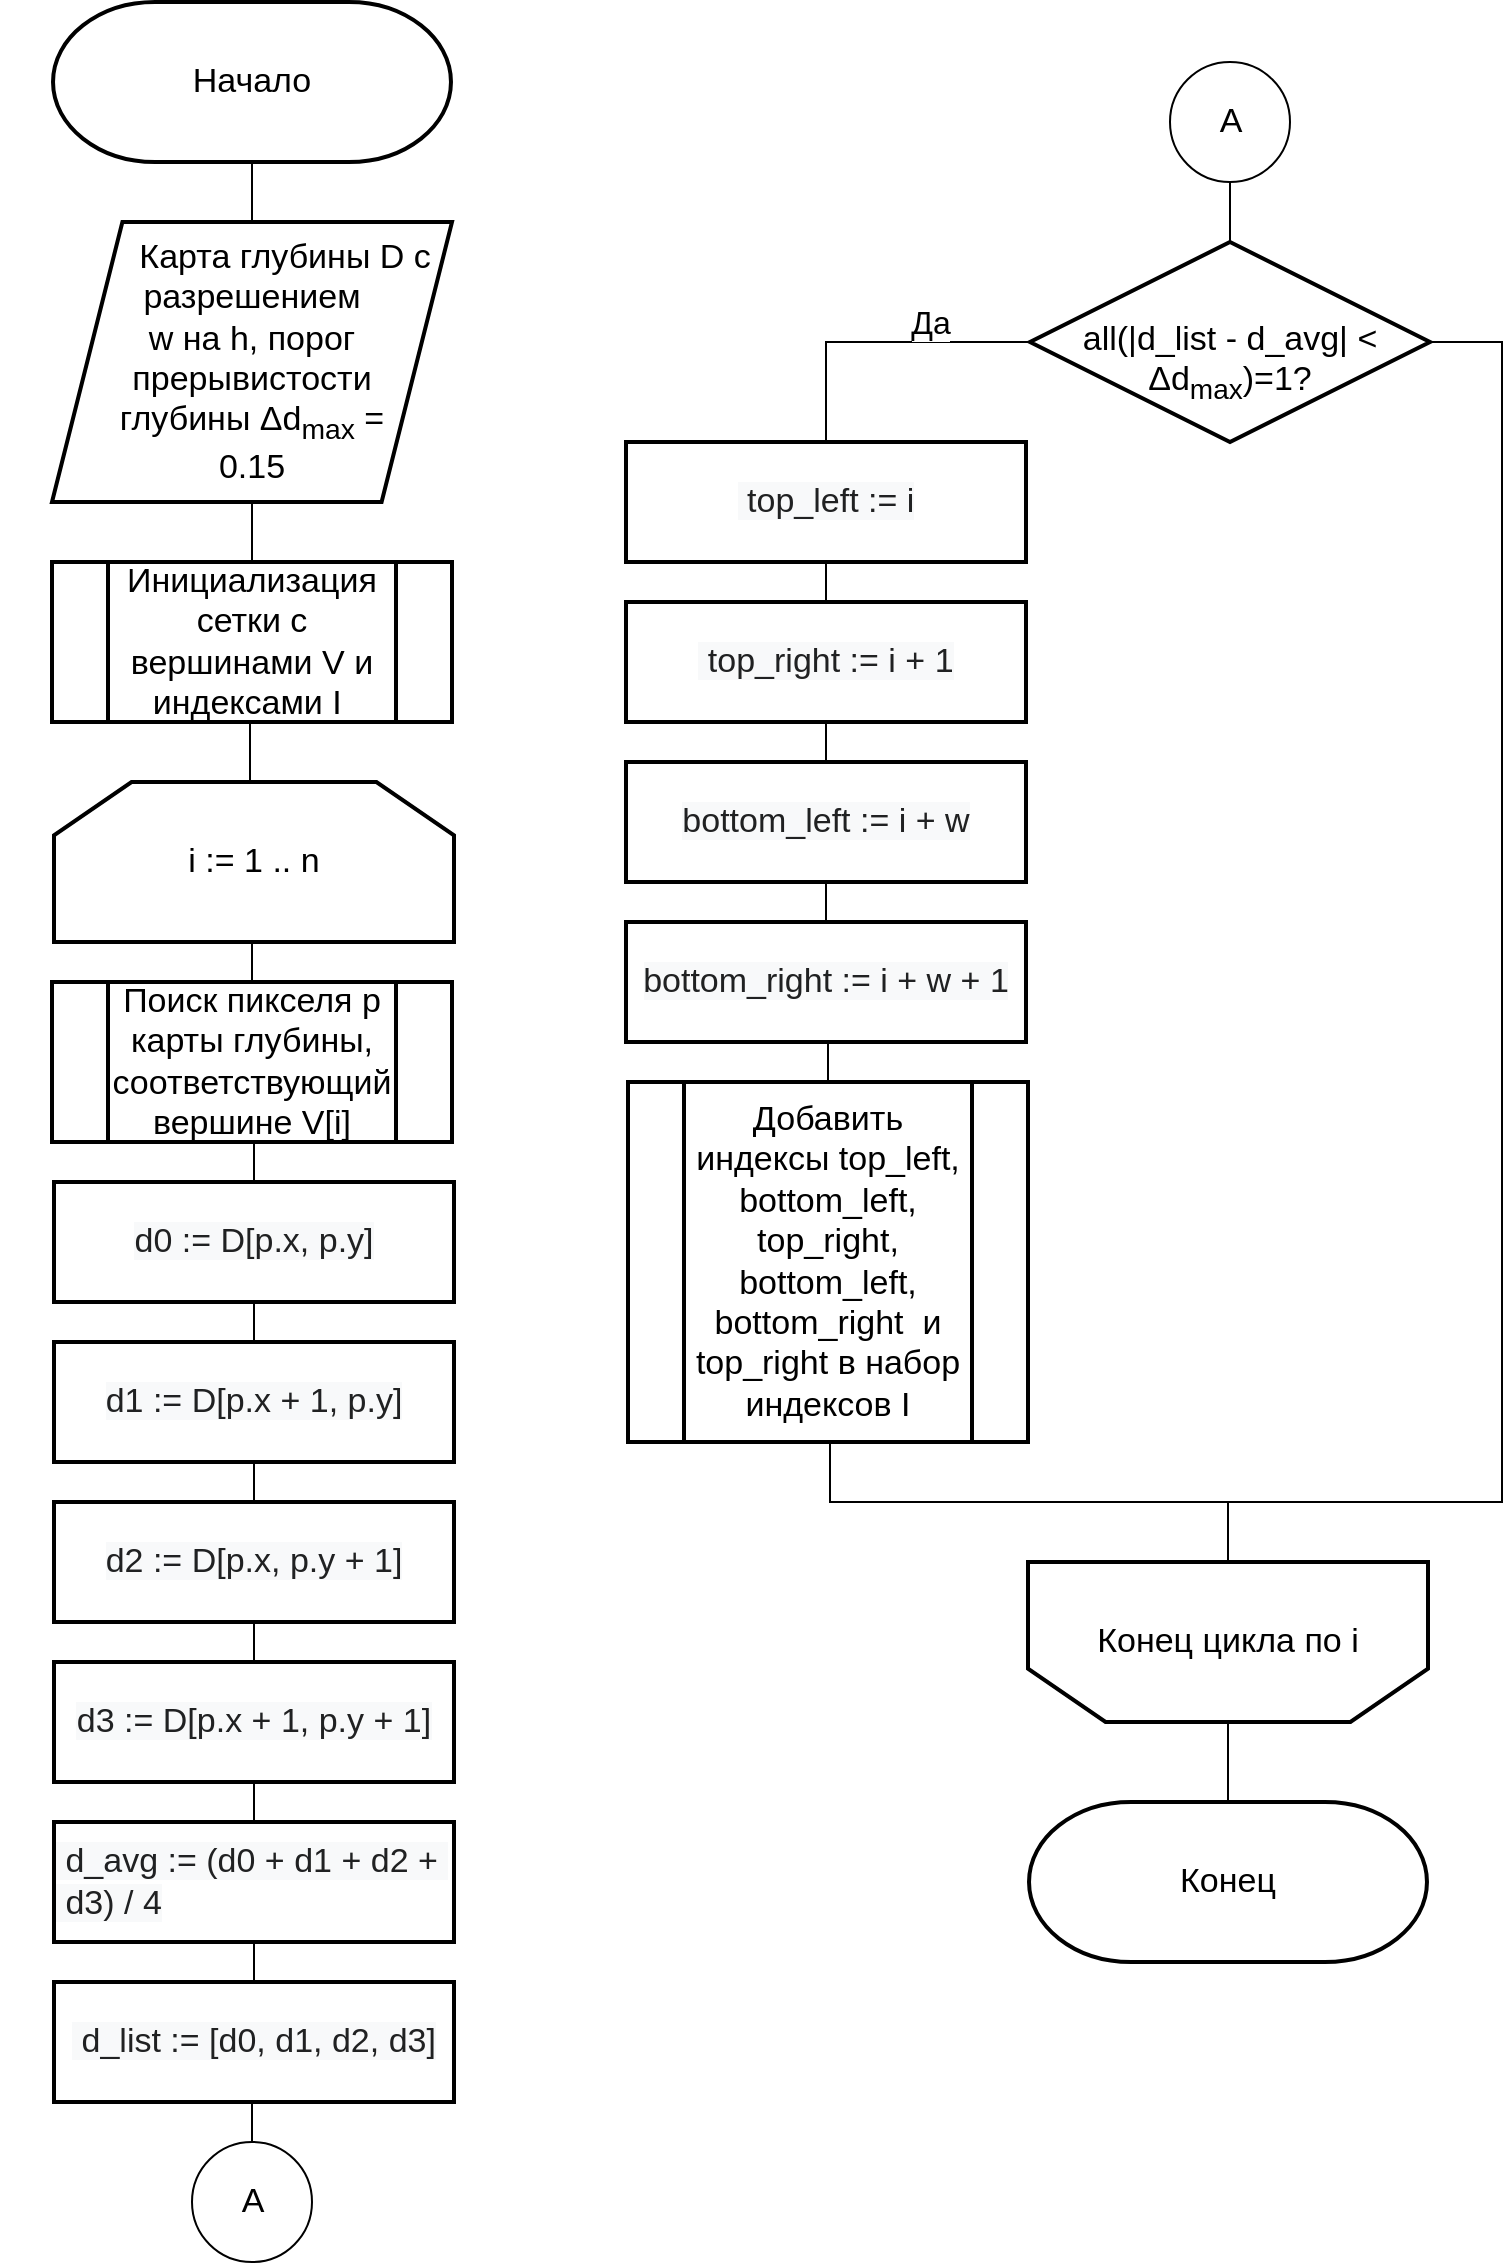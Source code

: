 <mxfile version="21.2.8" type="device">
  <diagram name="Страница 1" id="vSN0zOsbVQ_ziBr6iRNW">
    <mxGraphModel dx="2053" dy="1188" grid="1" gridSize="10" guides="1" tooltips="1" connect="1" arrows="1" fold="1" page="1" pageScale="1" pageWidth="827" pageHeight="1169" math="0" shadow="0">
      <root>
        <mxCell id="0" />
        <mxCell id="1" parent="0" />
        <mxCell id="NfnfCwqI7M4uG_9BYdU6-4" style="edgeStyle=orthogonalEdgeStyle;rounded=0;orthogonalLoop=1;jettySize=auto;html=1;exitX=0.5;exitY=1;exitDx=0;exitDy=0;exitPerimeter=0;entryX=0.5;entryY=0;entryDx=0;entryDy=0;endArrow=none;endFill=0;" parent="1" source="NfnfCwqI7M4uG_9BYdU6-1" target="NfnfCwqI7M4uG_9BYdU6-3" edge="1">
          <mxGeometry relative="1" as="geometry" />
        </mxCell>
        <mxCell id="NfnfCwqI7M4uG_9BYdU6-1" value="Начало" style="strokeWidth=2;html=1;shape=stencil(xVVNb4MwDP01HJmAaFV7nFh37GWTdnapC1FDgpysH/9+gYBaSukgl0kc8DO85+fYSsBSXUCFQRJJKDFg70GSfCGVXIJRZAObKRy8iFx4cuFq6ULQFWbGYUcgDluBLqMNqQOe+M60DFwWSNzUWbYOojf7Tf2wNFNSWhKupO5lbvKWDLi0/0ZnRxa9vDqZSxu7qLIKJRqkHno1t3FAkHx4K8XTlD49lPqOOt2/lL7nK8V+Smuf7sX3YvHEDm48jD2QW64mHpiXXMc+351XMwdyk92NyLHUImMLyNItZIec1I/cPSyygnq5B4kuXaojXqtnd/P9zH/HILi8YVgs5zMAZfaFWobuH7r0azqHcOY6JGWgbkOPXwDlGFqecC8g76X0CbG6gduzf1zuwsPxXc+mUfyjZZ8zzoTS+GQTLD6YswYdGU6W7hXhk6ndcyHc7TS2EAOCBnV3ZQP8Ag==);whiteSpace=wrap;fontSize=17;" parent="1" vertex="1">
          <mxGeometry x="288" y="10" width="250" height="80" as="geometry" />
        </mxCell>
        <mxCell id="ST-hCxSPFe-SYE2UlP30-2" style="edgeStyle=orthogonalEdgeStyle;rounded=0;orthogonalLoop=1;jettySize=auto;html=1;exitX=0.5;exitY=1;exitDx=0;exitDy=0;entryX=0.5;entryY=0;entryDx=0;entryDy=0;endArrow=none;endFill=0;" parent="1" source="NfnfCwqI7M4uG_9BYdU6-3" target="ST-hCxSPFe-SYE2UlP30-1" edge="1">
          <mxGeometry relative="1" as="geometry" />
        </mxCell>
        <mxCell id="NfnfCwqI7M4uG_9BYdU6-3" value="&amp;nbsp; &amp;nbsp; &amp;nbsp; &amp;nbsp;Карта глубины D с разрешением &lt;br&gt;w на&amp;nbsp;h, порог &lt;br&gt;прерывистости &lt;br&gt;глубины Δd&lt;sub&gt;max&lt;/sub&gt; = &lt;br&gt;0.15" style="shape=parallelogram;html=1;strokeWidth=2;perimeter=parallelogramPerimeter;whiteSpace=wrap;rounded=0;arcSize=12;size=0.176;fontSize=17;" parent="1" vertex="1">
          <mxGeometry x="313" y="120" width="200" height="140" as="geometry" />
        </mxCell>
        <mxCell id="A0MCLNn6qekpqNKE2fol-7" style="edgeStyle=orthogonalEdgeStyle;rounded=0;orthogonalLoop=1;jettySize=auto;html=1;exitX=0.5;exitY=1;exitDx=0;exitDy=0;entryX=0.5;entryY=0;entryDx=0;entryDy=0;endArrow=none;endFill=0;" parent="1" source="ST-hCxSPFe-SYE2UlP30-1" edge="1">
          <mxGeometry relative="1" as="geometry">
            <mxPoint x="412" y="370" as="sourcePoint" />
            <mxPoint x="412" y="400" as="targetPoint" />
          </mxGeometry>
        </mxCell>
        <mxCell id="ST-hCxSPFe-SYE2UlP30-4" style="edgeStyle=orthogonalEdgeStyle;rounded=0;orthogonalLoop=1;jettySize=auto;html=1;exitX=0.5;exitY=1;exitDx=0;exitDy=0;entryX=0.5;entryY=0;entryDx=0;entryDy=0;endArrow=none;endFill=0;exitPerimeter=0;" parent="1" source="kpQELVkiYAKZ-qcpzUiQ-1" target="ST-hCxSPFe-SYE2UlP30-3" edge="1">
          <mxGeometry relative="1" as="geometry">
            <mxPoint x="412" y="460" as="sourcePoint" />
          </mxGeometry>
        </mxCell>
        <mxCell id="ST-hCxSPFe-SYE2UlP30-10" style="edgeStyle=orthogonalEdgeStyle;rounded=0;orthogonalLoop=1;jettySize=auto;html=1;exitX=0.5;exitY=1;exitDx=0;exitDy=0;endArrow=none;endFill=0;" parent="1" source="A0MCLNn6qekpqNKE2fol-8" target="ST-hCxSPFe-SYE2UlP30-7" edge="1">
          <mxGeometry relative="1" as="geometry" />
        </mxCell>
        <mxCell id="A0MCLNn6qekpqNKE2fol-8" value="&lt;div style=&quot;text-align: left;&quot;&gt;&lt;font face=&quot;sans-serif&quot; color=&quot;#202122&quot;&gt;&lt;span style=&quot;background-color: rgb(248, 249, 250);&quot;&gt;d0 := D[p.x, p.y]&lt;/span&gt;&lt;/font&gt;&lt;/div&gt;" style="rounded=0;whiteSpace=wrap;html=1;absoluteArcSize=1;arcSize=14;strokeWidth=2;fontSize=17;fontStyle=0" parent="1" vertex="1">
          <mxGeometry x="314" y="600" width="200" height="60" as="geometry" />
        </mxCell>
        <mxCell id="A0MCLNn6qekpqNKE2fol-22" value="Конец" style="strokeWidth=2;html=1;shape=stencil(xVVNb4MwDP01HJmAaFV7nFh37GWTdnapC1FDgpysH/9+gYBaSukgl0kc8DO85+fYSsBSXUCFQRJJKDFg70GSfCGVXIJRZAObKRy8iFx4cuFq6ULQFWbGYUcgDluBLqMNqQOe+M60DFwWSNzUWbYOojf7Tf2wNFNSWhKupO5lbvKWDLi0/0ZnRxa9vDqZSxu7qLIKJRqkHno1t3FAkHx4K8XTlD49lPqOOt2/lL7nK8V+Smuf7sX3YvHEDm48jD2QW64mHpiXXMc+351XMwdyk92NyLHUImMLyNItZIec1I/cPSyygnq5B4kuXaojXqtnd/P9zH/HILi8YVgs5zMAZfaFWobuH7r0azqHcOY6JGWgbkOPXwDlGFqecC8g76X0CbG6gduzf1zuwsPxXc+mUfyjZZ8zzoTS+GQTLD6YswYdGU6W7hXhk6ndcyHc7TS2EAOCBnV3ZQP8Ag==);whiteSpace=wrap;fontSize=17;" parent="1" vertex="1">
          <mxGeometry x="776" y="910" width="250" height="80" as="geometry" />
        </mxCell>
        <mxCell id="ST-hCxSPFe-SYE2UlP30-1" value="Инициализация сетки с вершинами V и индексами I&amp;nbsp;" style="verticalLabelPosition=middle;verticalAlign=middle;html=1;shape=process;whiteSpace=wrap;rounded=0;size=0.14;arcSize=6;strokeWidth=2;labelPosition=center;align=center;fontSize=17;" parent="1" vertex="1">
          <mxGeometry x="313" y="290" width="200" height="80" as="geometry" />
        </mxCell>
        <mxCell id="ST-hCxSPFe-SYE2UlP30-6" style="edgeStyle=orthogonalEdgeStyle;rounded=0;orthogonalLoop=1;jettySize=auto;html=1;exitX=0.5;exitY=1;exitDx=0;exitDy=0;entryX=0.5;entryY=0;entryDx=0;entryDy=0;endArrow=none;endFill=0;" parent="1" source="ST-hCxSPFe-SYE2UlP30-3" target="A0MCLNn6qekpqNKE2fol-8" edge="1">
          <mxGeometry relative="1" as="geometry" />
        </mxCell>
        <mxCell id="ST-hCxSPFe-SYE2UlP30-3" value="Поиск пикселя p карты глубины, соответствующий вершине V[i]" style="verticalLabelPosition=middle;verticalAlign=middle;html=1;shape=process;whiteSpace=wrap;rounded=0;size=0.14;arcSize=6;strokeWidth=2;labelPosition=center;align=center;fontSize=17;" parent="1" vertex="1">
          <mxGeometry x="313" y="500" width="200" height="80" as="geometry" />
        </mxCell>
        <mxCell id="ST-hCxSPFe-SYE2UlP30-11" style="edgeStyle=orthogonalEdgeStyle;rounded=0;orthogonalLoop=1;jettySize=auto;html=1;exitX=0.5;exitY=1;exitDx=0;exitDy=0;entryX=0.5;entryY=0;entryDx=0;entryDy=0;endArrow=none;endFill=0;" parent="1" source="ST-hCxSPFe-SYE2UlP30-7" target="ST-hCxSPFe-SYE2UlP30-8" edge="1">
          <mxGeometry relative="1" as="geometry" />
        </mxCell>
        <mxCell id="ST-hCxSPFe-SYE2UlP30-7" value="&lt;div style=&quot;text-align: left;&quot;&gt;&lt;font face=&quot;sans-serif&quot; color=&quot;#202122&quot;&gt;&lt;span style=&quot;background-color: rgb(248, 249, 250);&quot;&gt;d1 := D[p.x + 1, p.y]&lt;/span&gt;&lt;/font&gt;&lt;/div&gt;" style="rounded=0;whiteSpace=wrap;html=1;absoluteArcSize=1;arcSize=14;strokeWidth=2;fontSize=17;fontStyle=0" parent="1" vertex="1">
          <mxGeometry x="314" y="680" width="200" height="60" as="geometry" />
        </mxCell>
        <mxCell id="ST-hCxSPFe-SYE2UlP30-12" style="edgeStyle=orthogonalEdgeStyle;rounded=0;orthogonalLoop=1;jettySize=auto;html=1;exitX=0.5;exitY=1;exitDx=0;exitDy=0;entryX=0.5;entryY=0;entryDx=0;entryDy=0;endArrow=none;endFill=0;" parent="1" source="ST-hCxSPFe-SYE2UlP30-8" target="ST-hCxSPFe-SYE2UlP30-9" edge="1">
          <mxGeometry relative="1" as="geometry" />
        </mxCell>
        <mxCell id="ST-hCxSPFe-SYE2UlP30-8" value="&lt;div style=&quot;text-align: left;&quot;&gt;&lt;font face=&quot;sans-serif&quot; color=&quot;#202122&quot;&gt;&lt;span style=&quot;background-color: rgb(248, 249, 250);&quot;&gt;d2 := D[p.x, p.y + 1]&lt;/span&gt;&lt;/font&gt;&lt;/div&gt;" style="rounded=0;whiteSpace=wrap;html=1;absoluteArcSize=1;arcSize=14;strokeWidth=2;fontSize=17;fontStyle=0" parent="1" vertex="1">
          <mxGeometry x="314" y="760" width="200" height="60" as="geometry" />
        </mxCell>
        <mxCell id="ST-hCxSPFe-SYE2UlP30-14" style="edgeStyle=orthogonalEdgeStyle;rounded=0;orthogonalLoop=1;jettySize=auto;html=1;exitX=0.5;exitY=1;exitDx=0;exitDy=0;entryX=0.5;entryY=0;entryDx=0;entryDy=0;endArrow=none;endFill=0;" parent="1" source="ST-hCxSPFe-SYE2UlP30-9" target="ST-hCxSPFe-SYE2UlP30-13" edge="1">
          <mxGeometry relative="1" as="geometry" />
        </mxCell>
        <mxCell id="ST-hCxSPFe-SYE2UlP30-9" value="&lt;div style=&quot;text-align: left;&quot;&gt;&lt;font face=&quot;sans-serif&quot; color=&quot;#202122&quot;&gt;&lt;span style=&quot;background-color: rgb(248, 249, 250);&quot;&gt;d3 := D[p.x + 1, p.y + 1]&lt;/span&gt;&lt;/font&gt;&lt;/div&gt;" style="rounded=0;whiteSpace=wrap;html=1;absoluteArcSize=1;arcSize=14;strokeWidth=2;fontSize=17;fontStyle=0" parent="1" vertex="1">
          <mxGeometry x="314" y="840" width="200" height="60" as="geometry" />
        </mxCell>
        <mxCell id="ST-hCxSPFe-SYE2UlP30-16" style="edgeStyle=orthogonalEdgeStyle;rounded=0;orthogonalLoop=1;jettySize=auto;html=1;exitX=0.5;exitY=1;exitDx=0;exitDy=0;entryX=0.5;entryY=0;entryDx=0;entryDy=0;endArrow=none;endFill=0;" parent="1" source="ST-hCxSPFe-SYE2UlP30-13" target="ST-hCxSPFe-SYE2UlP30-15" edge="1">
          <mxGeometry relative="1" as="geometry" />
        </mxCell>
        <mxCell id="ST-hCxSPFe-SYE2UlP30-13" value="&lt;div style=&quot;text-align: left;&quot;&gt;&lt;font face=&quot;sans-serif&quot; color=&quot;#202122&quot;&gt;&lt;span style=&quot;background-color: rgb(248, 249, 250);&quot;&gt;&amp;nbsp;d_avg := (d0 + d1 + d2 +&amp;nbsp; &amp;nbsp;d3) / 4&lt;/span&gt;&lt;/font&gt;&lt;/div&gt;" style="rounded=0;whiteSpace=wrap;html=1;absoluteArcSize=1;arcSize=14;strokeWidth=2;fontSize=17;fontStyle=0" parent="1" vertex="1">
          <mxGeometry x="314" y="920" width="200" height="60" as="geometry" />
        </mxCell>
        <mxCell id="zsaSZyxdfW3XXPIfqN-O-4" style="edgeStyle=orthogonalEdgeStyle;rounded=0;orthogonalLoop=1;jettySize=auto;html=1;exitX=0.5;exitY=1;exitDx=0;exitDy=0;entryX=0.5;entryY=0;entryDx=0;entryDy=0;entryPerimeter=0;endArrow=none;endFill=0;" edge="1" parent="1" source="ST-hCxSPFe-SYE2UlP30-15" target="zsaSZyxdfW3XXPIfqN-O-1">
          <mxGeometry relative="1" as="geometry" />
        </mxCell>
        <mxCell id="ST-hCxSPFe-SYE2UlP30-15" value="&lt;div style=&quot;text-align: left;&quot;&gt;&lt;font face=&quot;sans-serif&quot; color=&quot;#202122&quot;&gt;&lt;span style=&quot;background-color: rgb(248, 249, 250);&quot;&gt;&amp;nbsp;d_list := [d0, d1, d2, d3]&lt;/span&gt;&lt;/font&gt;&lt;/div&gt;" style="rounded=0;whiteSpace=wrap;html=1;absoluteArcSize=1;arcSize=14;strokeWidth=2;fontSize=17;fontStyle=0" parent="1" vertex="1">
          <mxGeometry x="314" y="1000" width="200" height="60" as="geometry" />
        </mxCell>
        <mxCell id="ST-hCxSPFe-SYE2UlP30-20" value="Да" style="edgeStyle=orthogonalEdgeStyle;rounded=0;orthogonalLoop=1;jettySize=auto;html=1;exitX=0;exitY=0.5;exitDx=0;exitDy=0;exitPerimeter=0;entryX=0.5;entryY=0;entryDx=0;entryDy=0;fontSize=16;endArrow=none;endFill=0;" parent="1" source="ST-hCxSPFe-SYE2UlP30-17" target="kpQELVkiYAKZ-qcpzUiQ-6" edge="1">
          <mxGeometry x="-0.342" y="-10" relative="1" as="geometry">
            <mxPoint as="offset" />
            <mxPoint x="702" y="270" as="targetPoint" />
          </mxGeometry>
        </mxCell>
        <mxCell id="ST-hCxSPFe-SYE2UlP30-22" style="edgeStyle=orthogonalEdgeStyle;rounded=0;orthogonalLoop=1;jettySize=auto;html=1;exitX=1;exitY=0.5;exitDx=0;exitDy=0;exitPerimeter=0;entryX=0.5;entryY=1;entryDx=0;entryDy=0;endArrow=none;endFill=0;entryPerimeter=0;" parent="1" source="ST-hCxSPFe-SYE2UlP30-17" target="kpQELVkiYAKZ-qcpzUiQ-2" edge="1">
          <mxGeometry relative="1" as="geometry">
            <mxPoint x="1102" y="270" as="targetPoint" />
            <Array as="points">
              <mxPoint x="1038" y="180" />
              <mxPoint x="1038" y="760" />
              <mxPoint x="901" y="760" />
            </Array>
          </mxGeometry>
        </mxCell>
        <mxCell id="ST-hCxSPFe-SYE2UlP30-17" value="&lt;br&gt;all(|d_list - d_avg| &amp;lt; Δd&lt;sub style=&quot;border-color: var(--border-color);&quot;&gt;&lt;font style=&quot;font-size: 14px;&quot;&gt;max&lt;/font&gt;&lt;/sub&gt;)=1?" style="strokeWidth=2;html=1;shape=mxgraph.flowchart.decision;whiteSpace=wrap;fontSize=17;" parent="1" vertex="1">
          <mxGeometry x="802" y="130" width="200" height="100" as="geometry" />
        </mxCell>
        <mxCell id="kpQELVkiYAKZ-qcpzUiQ-4" style="edgeStyle=orthogonalEdgeStyle;rounded=0;orthogonalLoop=1;jettySize=auto;html=1;entryX=0.5;entryY=1;entryDx=0;entryDy=0;entryPerimeter=0;endArrow=none;endFill=0;exitX=0.5;exitY=1;exitDx=0;exitDy=0;" parent="1" source="kpQELVkiYAKZ-qcpzUiQ-10" target="kpQELVkiYAKZ-qcpzUiQ-2" edge="1">
          <mxGeometry relative="1" as="geometry">
            <mxPoint x="701" y="730" as="sourcePoint" />
            <Array as="points">
              <mxPoint x="702" y="730" />
              <mxPoint x="702" y="760" />
              <mxPoint x="901" y="760" />
            </Array>
          </mxGeometry>
        </mxCell>
        <mxCell id="kpQELVkiYAKZ-qcpzUiQ-1" value="i := 1 .. n" style="strokeWidth=2;html=1;shape=stencil(rZVNb4MwDIZ/Ta5VIKItx4l1p6qXHnpOqTuiQoICa7d/vxQXjY/BmKnEAb+G94ktW2EiKhKZA/O5lhkw8cp8f2tM7oStylTpQveaYGLJMbxhGK4xlEUOcYnaVVoljylgpiitucBNncqHg9IJWHQVG8Zf3Df3R0Sx0dqZKKOLVqaRd2ZSafcv/0QzvggQ8/WIMcodIYMSbEv9KW+HAvPfyCRvGmlPILUrqrl/kQ7/J3k00obSvS7LmwjbEeriC+53cOF6Im9P4oXU6ki9rLeOUN0AT0ROGVpAER1lfHm35kOffj1lLu/L3UvU6cxcoTF0nV6NNaB2SJVuOKxmO3Qa+ASLIJhtsSScIpjtwJ/sQOklZSTi1BQwsjlO741lpQ7MsojOxsLIkJ9VmuJlNrQ/PYNKxcu1Er4B);whiteSpace=wrap;fontSize=17;" parent="1" vertex="1">
          <mxGeometry x="314" y="400" width="200" height="80" as="geometry" />
        </mxCell>
        <mxCell id="kpQELVkiYAKZ-qcpzUiQ-5" style="edgeStyle=orthogonalEdgeStyle;rounded=0;orthogonalLoop=1;jettySize=auto;html=1;exitX=0.5;exitY=0;exitDx=0;exitDy=0;exitPerimeter=0;entryX=0.5;entryY=0;entryDx=0;entryDy=0;entryPerimeter=0;endArrow=none;endFill=0;" parent="1" source="kpQELVkiYAKZ-qcpzUiQ-2" target="A0MCLNn6qekpqNKE2fol-22" edge="1">
          <mxGeometry relative="1" as="geometry" />
        </mxCell>
        <mxCell id="kpQELVkiYAKZ-qcpzUiQ-2" value="Конец цикла по i" style="strokeWidth=2;html=1;shape=stencil(rZVNb4MwDIZ/Ta5VIKItx4l1p6qXHnpOqTuiQoICa7d/vxQXjY/BmKnEAb+G94ktW2EiKhKZA/O5lhkw8cp8f2tM7oStylTpQveaYGLJMbxhGK4xlEUOcYnaVVoljylgpiitucBNncqHg9IJWHQVG8Zf3Df3R0Sx0dqZKKOLVqaRd2ZSafcv/0QzvggQ8/WIMcodIYMSbEv9KW+HAvPfyCRvGmlPILUrqrl/kQ7/J3k00obSvS7LmwjbEeriC+53cOF6Im9P4oXU6ki9rLeOUN0AT0ROGVpAER1lfHm35kOffj1lLu/L3UvU6cxcoTF0nV6NNaB2SJVuOKxmO3Qa+ASLIJhtsSScIpjtwJ/sQOklZSTi1BQwsjlO741lpQ7MsojOxsLIkJ9VmuJlNrQ/PYNKxcu1Er4B);whiteSpace=wrap;flipV=1;fontSize=17;" parent="1" vertex="1">
          <mxGeometry x="801" y="790" width="200" height="80" as="geometry" />
        </mxCell>
        <mxCell id="kpQELVkiYAKZ-qcpzUiQ-14" style="edgeStyle=orthogonalEdgeStyle;rounded=0;orthogonalLoop=1;jettySize=auto;html=1;exitX=0.5;exitY=1;exitDx=0;exitDy=0;entryX=0.5;entryY=0;entryDx=0;entryDy=0;endArrow=none;endFill=0;" parent="1" source="kpQELVkiYAKZ-qcpzUiQ-6" target="kpQELVkiYAKZ-qcpzUiQ-7" edge="1">
          <mxGeometry relative="1" as="geometry" />
        </mxCell>
        <mxCell id="kpQELVkiYAKZ-qcpzUiQ-6" value="&lt;div style=&quot;text-align: left;&quot;&gt;&lt;font face=&quot;sans-serif&quot; color=&quot;#202122&quot;&gt;&lt;span style=&quot;background-color: rgb(248, 249, 250);&quot;&gt;&amp;nbsp;top_left := i&lt;/span&gt;&lt;/font&gt;&lt;/div&gt;" style="rounded=0;whiteSpace=wrap;html=1;absoluteArcSize=1;arcSize=14;strokeWidth=2;fontSize=17;fontStyle=0" parent="1" vertex="1">
          <mxGeometry x="600" y="230" width="200" height="60" as="geometry" />
        </mxCell>
        <mxCell id="kpQELVkiYAKZ-qcpzUiQ-13" style="edgeStyle=orthogonalEdgeStyle;rounded=0;orthogonalLoop=1;jettySize=auto;html=1;exitX=0.5;exitY=1;exitDx=0;exitDy=0;entryX=0.5;entryY=0;entryDx=0;entryDy=0;endArrow=none;endFill=0;" parent="1" source="kpQELVkiYAKZ-qcpzUiQ-7" target="kpQELVkiYAKZ-qcpzUiQ-8" edge="1">
          <mxGeometry relative="1" as="geometry" />
        </mxCell>
        <mxCell id="kpQELVkiYAKZ-qcpzUiQ-7" value="&lt;div style=&quot;text-align: left;&quot;&gt;&lt;font face=&quot;sans-serif&quot; color=&quot;#202122&quot;&gt;&lt;span style=&quot;background-color: rgb(248, 249, 250);&quot;&gt;&amp;nbsp;top_right := i + 1&lt;/span&gt;&lt;/font&gt;&lt;/div&gt;" style="rounded=0;whiteSpace=wrap;html=1;absoluteArcSize=1;arcSize=14;strokeWidth=2;fontSize=17;fontStyle=0" parent="1" vertex="1">
          <mxGeometry x="600" y="310" width="200" height="60" as="geometry" />
        </mxCell>
        <mxCell id="kpQELVkiYAKZ-qcpzUiQ-12" style="edgeStyle=orthogonalEdgeStyle;rounded=0;orthogonalLoop=1;jettySize=auto;html=1;exitX=0.5;exitY=1;exitDx=0;exitDy=0;entryX=0.5;entryY=0;entryDx=0;entryDy=0;endArrow=none;endFill=0;" parent="1" source="kpQELVkiYAKZ-qcpzUiQ-8" target="kpQELVkiYAKZ-qcpzUiQ-9" edge="1">
          <mxGeometry relative="1" as="geometry" />
        </mxCell>
        <mxCell id="kpQELVkiYAKZ-qcpzUiQ-8" value="&lt;div style=&quot;text-align: left;&quot;&gt;&lt;font face=&quot;sans-serif&quot; color=&quot;#202122&quot;&gt;&lt;span style=&quot;background-color: rgb(248, 249, 250);&quot;&gt;bottom_left := i + w&lt;/span&gt;&lt;/font&gt;&lt;/div&gt;" style="rounded=0;whiteSpace=wrap;html=1;absoluteArcSize=1;arcSize=14;strokeWidth=2;fontSize=17;fontStyle=0" parent="1" vertex="1">
          <mxGeometry x="600" y="390" width="200" height="60" as="geometry" />
        </mxCell>
        <mxCell id="kpQELVkiYAKZ-qcpzUiQ-11" style="edgeStyle=orthogonalEdgeStyle;rounded=0;orthogonalLoop=1;jettySize=auto;html=1;exitX=0.5;exitY=1;exitDx=0;exitDy=0;entryX=0.5;entryY=0;entryDx=0;entryDy=0;endArrow=none;endFill=0;" parent="1" source="kpQELVkiYAKZ-qcpzUiQ-9" target="kpQELVkiYAKZ-qcpzUiQ-10" edge="1">
          <mxGeometry relative="1" as="geometry" />
        </mxCell>
        <mxCell id="kpQELVkiYAKZ-qcpzUiQ-9" value="&lt;div style=&quot;text-align: left;&quot;&gt;&lt;font face=&quot;sans-serif&quot; color=&quot;#202122&quot;&gt;&lt;span style=&quot;background-color: rgb(248, 249, 250);&quot;&gt;bottom_right := i + w + 1&lt;/span&gt;&lt;/font&gt;&lt;/div&gt;" style="rounded=0;whiteSpace=wrap;html=1;absoluteArcSize=1;arcSize=14;strokeWidth=2;fontSize=17;fontStyle=0" parent="1" vertex="1">
          <mxGeometry x="600" y="470" width="200" height="60" as="geometry" />
        </mxCell>
        <mxCell id="kpQELVkiYAKZ-qcpzUiQ-10" value="Добавить индексы top_left, bottom_left, top_right, bottom_left, bottom_right&amp;nbsp; и top_right в набор индексов I" style="verticalLabelPosition=middle;verticalAlign=middle;html=1;shape=process;whiteSpace=wrap;rounded=0;size=0.14;arcSize=6;strokeWidth=2;labelPosition=center;align=center;fontSize=17;" parent="1" vertex="1">
          <mxGeometry x="601" y="550" width="200" height="180" as="geometry" />
        </mxCell>
        <mxCell id="zsaSZyxdfW3XXPIfqN-O-1" value="&lt;font style=&quot;font-size: 17px;&quot;&gt;А&lt;/font&gt;" style="verticalLabelPosition=middle;verticalAlign=middle;html=1;shape=mxgraph.flowchart.on-page_reference;labelPosition=center;align=center;" vertex="1" parent="1">
          <mxGeometry x="383" y="1080" width="60" height="60" as="geometry" />
        </mxCell>
        <mxCell id="zsaSZyxdfW3XXPIfqN-O-3" style="edgeStyle=orthogonalEdgeStyle;rounded=0;orthogonalLoop=1;jettySize=auto;html=1;exitX=0.5;exitY=1;exitDx=0;exitDy=0;exitPerimeter=0;entryX=0.5;entryY=0;entryDx=0;entryDy=0;entryPerimeter=0;endArrow=none;endFill=0;" edge="1" parent="1" source="zsaSZyxdfW3XXPIfqN-O-2" target="ST-hCxSPFe-SYE2UlP30-17">
          <mxGeometry relative="1" as="geometry" />
        </mxCell>
        <mxCell id="zsaSZyxdfW3XXPIfqN-O-2" value="&lt;font style=&quot;font-size: 17px;&quot;&gt;А&lt;/font&gt;" style="verticalLabelPosition=middle;verticalAlign=middle;html=1;shape=mxgraph.flowchart.on-page_reference;labelPosition=center;align=center;" vertex="1" parent="1">
          <mxGeometry x="872" y="40" width="60" height="60" as="geometry" />
        </mxCell>
      </root>
    </mxGraphModel>
  </diagram>
</mxfile>
